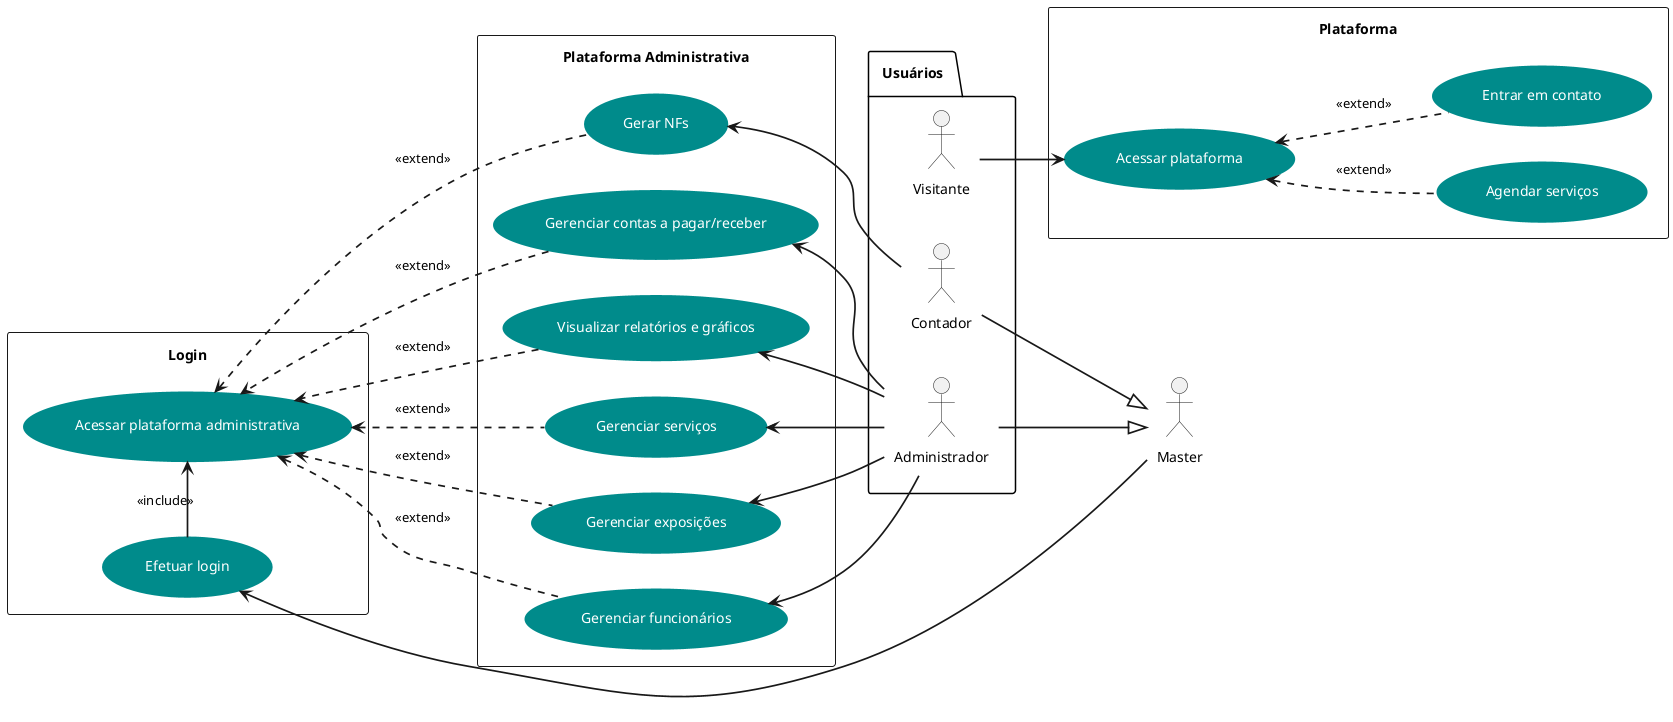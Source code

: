 @startuml ucd-v1
left to right direction
skinparam usecase {
  BackgroundColor darkcyan
  BorderColor darkcyan
  FontColor white
}

skinparam arrow {
    ArrowColor black
    Thickness 1.7
}

skinparam Linetype linear
skinparam Padding 10

actor "Master" as master

package "Usuários" {
    actor "Administrador" as admin
    actor "Contador" as contador
    actor "Visitante" as visitante
}

' Master engloba todos os usuários de administração
admin --|> master
contador --|> master

' Exemplificando ação de login
rectangle "Login" as login {
    usecase "Efetuar login" as efetuarLogin
    usecase "Acessar plataforma administrativa" as acessarAdminitstrativo
    master -u-> (efetuarLogin)
    (efetuarLogin) -l-> (acessarAdminitstrativo) : <<include>>
}

' Exemplificando ações da área administrativa
rectangle "Plataforma Administrativa" as plataformaAdministrativa {
    usecase "Gerenciar funcionários" as gerenciarFuncionarios
    usecase "Visualizar relatórios e gráficos" as relatoriosGraficos
    usecase "Gerenciar contas a pagar/receber" as gerenciarContas
    usecase "Gerenciar serviços" as gerenciarServicos
    usecase "Gerar NFs" as gerarNFs
    usecase "Gerenciar exposições" as gerenciarExposicoes
    admin -u-> (gerenciarFuncionarios)
    (gerenciarFuncionarios) .u.> (acessarAdminitstrativo) : <<extend>>
    admin -u-> (gerenciarExposicoes)
    (gerenciarExposicoes) .u.> (acessarAdminitstrativo) : <<extend>>
    admin -u-> (gerenciarServicos)
    (gerenciarServicos) .u.> (acessarAdminitstrativo) : <<extend>>
    admin -u-> (relatoriosGraficos)
    (acessarAdminitstrativo) <.u. (relatoriosGraficos) : <<extend>>
    admin -u-> (gerenciarContas)
    (acessarAdminitstrativo) <.u. (gerenciarContas) : <<extend>>
    contador -u-> (gerarNFs)
    (gerarNFs) .u.> (acessarAdminitstrativo) : <<extend>>
}

' Exemplificando ações da plataforma
rectangle "Plataforma" as plataforma {
    usecase "Acessar plataforma" as acessarPlataforma
    usecase "Agendar serviços" as agendarServicos
    usecase "Entrar em contato" as contato
    visitante -d-> (acessarPlataforma)
    (acessarPlataforma) <.d. (agendarServicos) : <<extend>>
    (acessarPlataforma) <.d. (contato) : <<extend>>
}

@enduml

